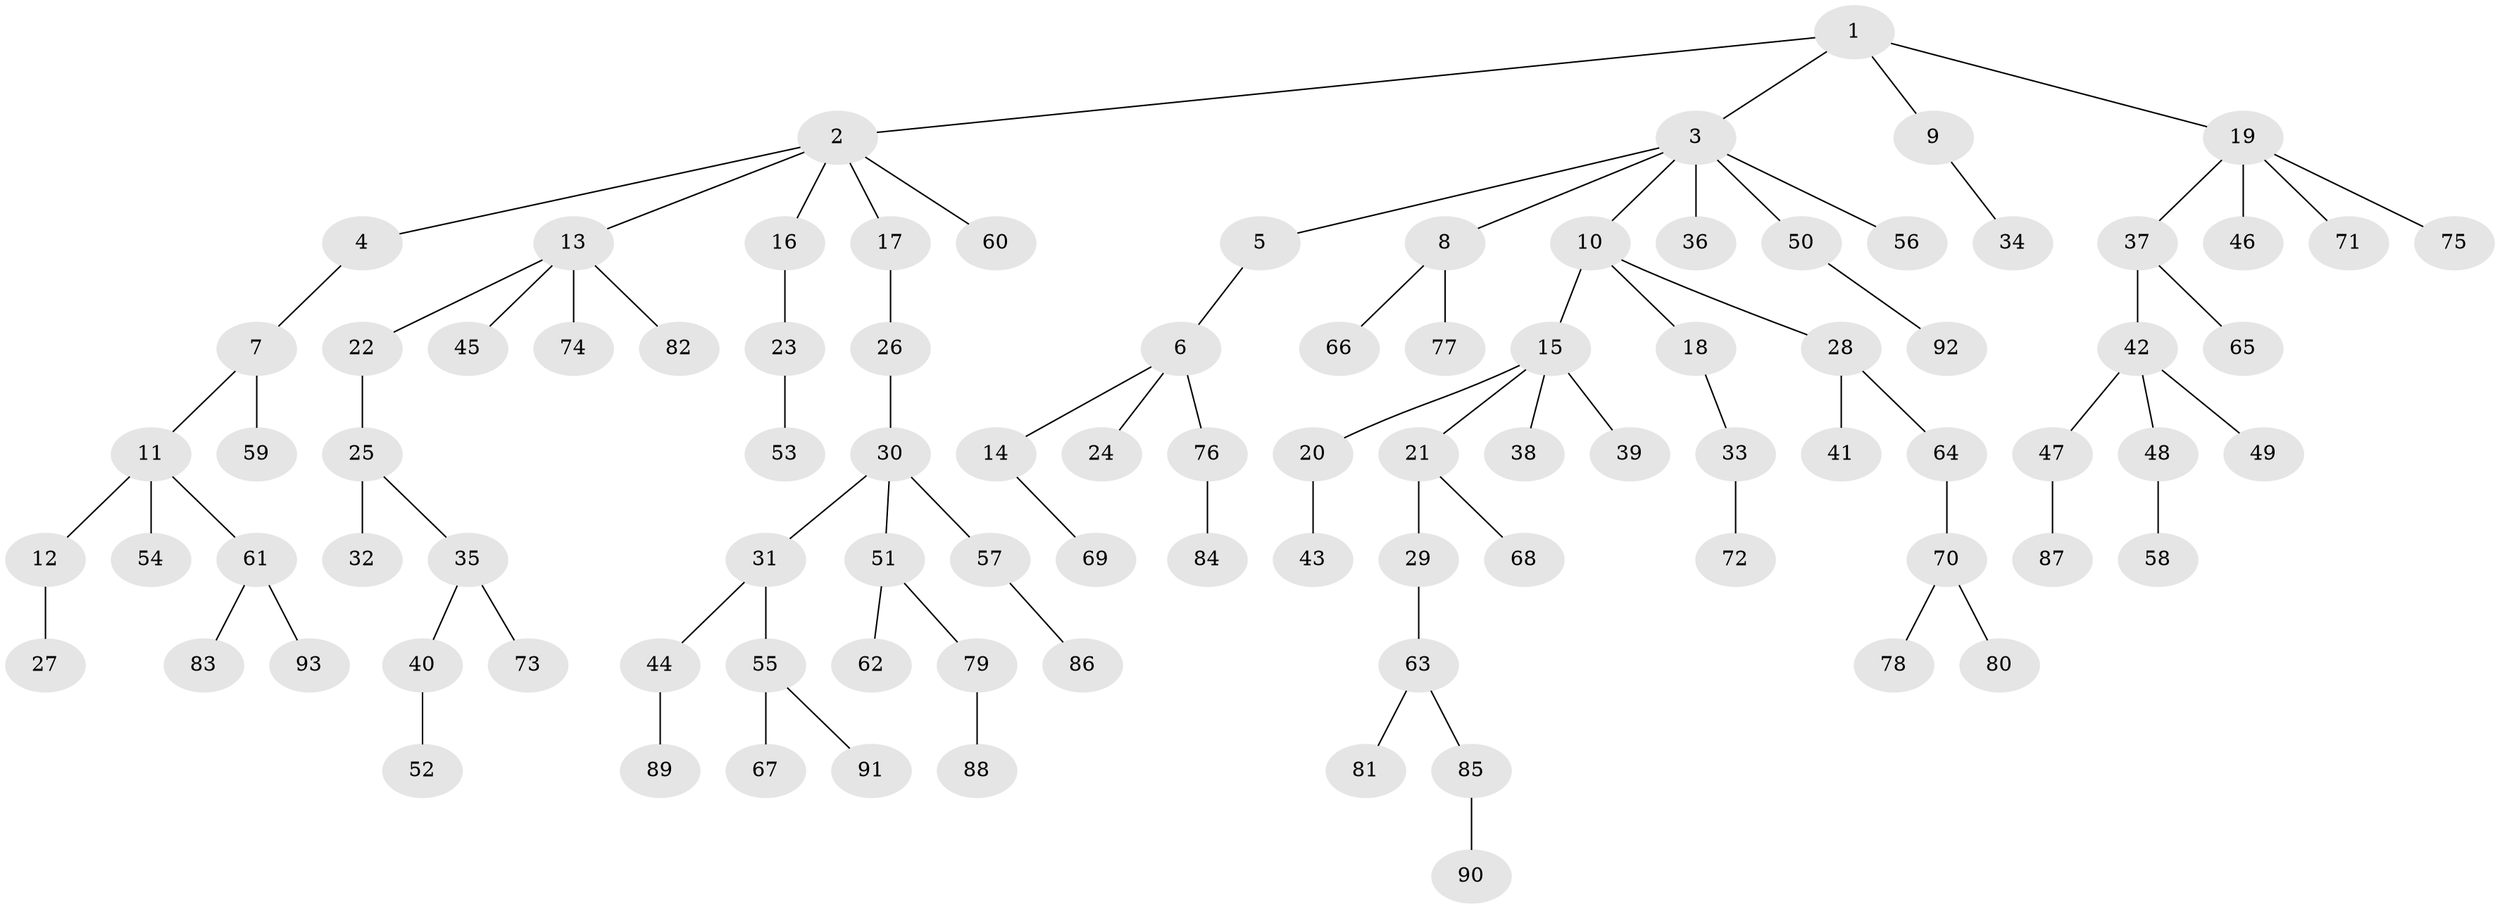 // coarse degree distribution, {9: 0.016666666666666666, 6: 0.016666666666666666, 3: 0.06666666666666667, 2: 0.21666666666666667, 4: 0.13333333333333333, 1: 0.55}
// Generated by graph-tools (version 1.1) at 2025/42/03/06/25 10:42:06]
// undirected, 93 vertices, 92 edges
graph export_dot {
graph [start="1"]
  node [color=gray90,style=filled];
  1;
  2;
  3;
  4;
  5;
  6;
  7;
  8;
  9;
  10;
  11;
  12;
  13;
  14;
  15;
  16;
  17;
  18;
  19;
  20;
  21;
  22;
  23;
  24;
  25;
  26;
  27;
  28;
  29;
  30;
  31;
  32;
  33;
  34;
  35;
  36;
  37;
  38;
  39;
  40;
  41;
  42;
  43;
  44;
  45;
  46;
  47;
  48;
  49;
  50;
  51;
  52;
  53;
  54;
  55;
  56;
  57;
  58;
  59;
  60;
  61;
  62;
  63;
  64;
  65;
  66;
  67;
  68;
  69;
  70;
  71;
  72;
  73;
  74;
  75;
  76;
  77;
  78;
  79;
  80;
  81;
  82;
  83;
  84;
  85;
  86;
  87;
  88;
  89;
  90;
  91;
  92;
  93;
  1 -- 2;
  1 -- 3;
  1 -- 9;
  1 -- 19;
  2 -- 4;
  2 -- 13;
  2 -- 16;
  2 -- 17;
  2 -- 60;
  3 -- 5;
  3 -- 8;
  3 -- 10;
  3 -- 36;
  3 -- 50;
  3 -- 56;
  4 -- 7;
  5 -- 6;
  6 -- 14;
  6 -- 24;
  6 -- 76;
  7 -- 11;
  7 -- 59;
  8 -- 66;
  8 -- 77;
  9 -- 34;
  10 -- 15;
  10 -- 18;
  10 -- 28;
  11 -- 12;
  11 -- 54;
  11 -- 61;
  12 -- 27;
  13 -- 22;
  13 -- 45;
  13 -- 74;
  13 -- 82;
  14 -- 69;
  15 -- 20;
  15 -- 21;
  15 -- 38;
  15 -- 39;
  16 -- 23;
  17 -- 26;
  18 -- 33;
  19 -- 37;
  19 -- 46;
  19 -- 71;
  19 -- 75;
  20 -- 43;
  21 -- 29;
  21 -- 68;
  22 -- 25;
  23 -- 53;
  25 -- 32;
  25 -- 35;
  26 -- 30;
  28 -- 41;
  28 -- 64;
  29 -- 63;
  30 -- 31;
  30 -- 51;
  30 -- 57;
  31 -- 44;
  31 -- 55;
  33 -- 72;
  35 -- 40;
  35 -- 73;
  37 -- 42;
  37 -- 65;
  40 -- 52;
  42 -- 47;
  42 -- 48;
  42 -- 49;
  44 -- 89;
  47 -- 87;
  48 -- 58;
  50 -- 92;
  51 -- 62;
  51 -- 79;
  55 -- 67;
  55 -- 91;
  57 -- 86;
  61 -- 83;
  61 -- 93;
  63 -- 81;
  63 -- 85;
  64 -- 70;
  70 -- 78;
  70 -- 80;
  76 -- 84;
  79 -- 88;
  85 -- 90;
}
